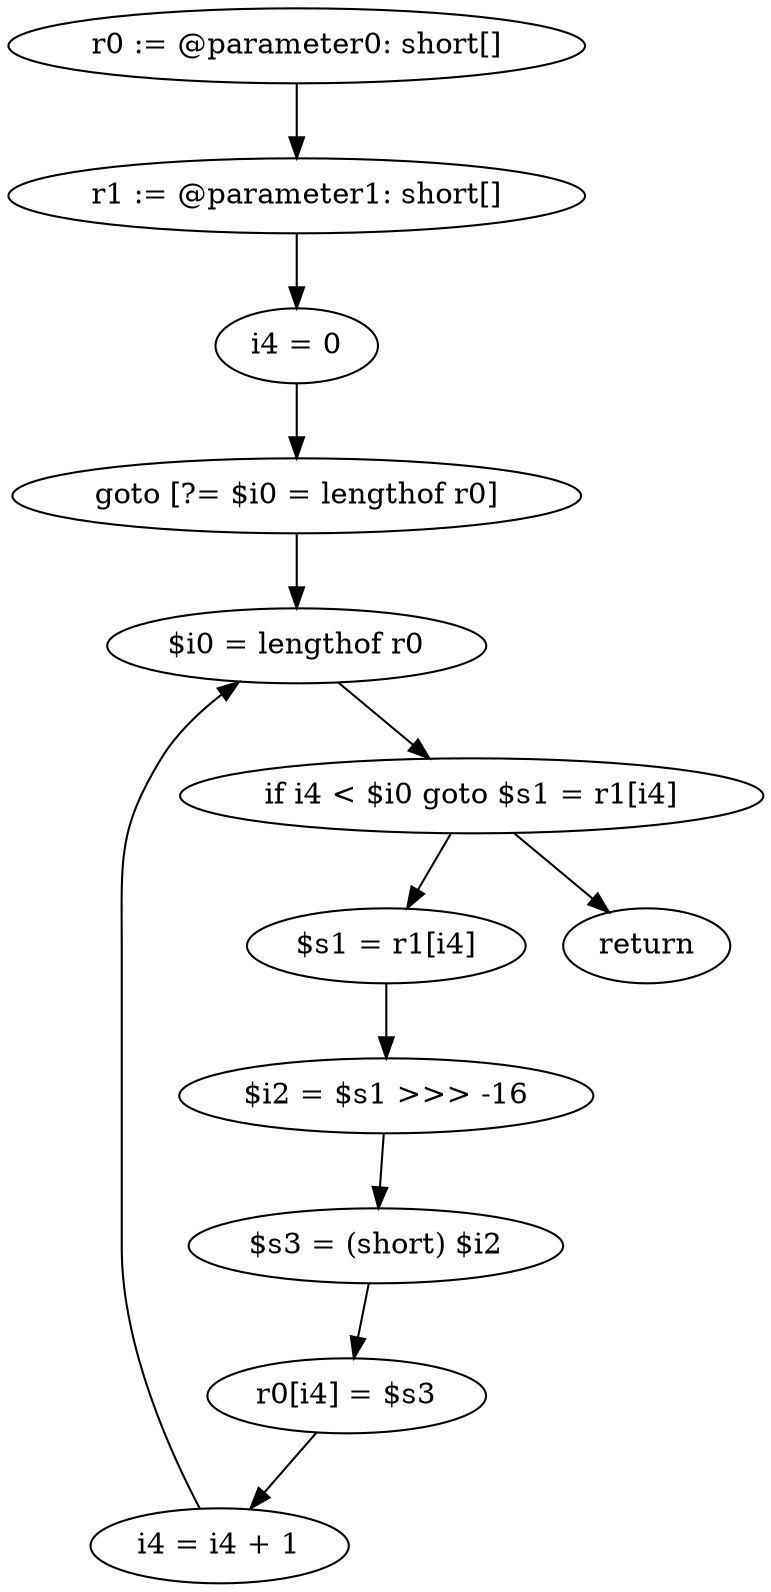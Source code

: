 digraph "unitGraph" {
    "r0 := @parameter0: short[]"
    "r1 := @parameter1: short[]"
    "i4 = 0"
    "goto [?= $i0 = lengthof r0]"
    "$s1 = r1[i4]"
    "$i2 = $s1 >>> -16"
    "$s3 = (short) $i2"
    "r0[i4] = $s3"
    "i4 = i4 + 1"
    "$i0 = lengthof r0"
    "if i4 < $i0 goto $s1 = r1[i4]"
    "return"
    "r0 := @parameter0: short[]"->"r1 := @parameter1: short[]";
    "r1 := @parameter1: short[]"->"i4 = 0";
    "i4 = 0"->"goto [?= $i0 = lengthof r0]";
    "goto [?= $i0 = lengthof r0]"->"$i0 = lengthof r0";
    "$s1 = r1[i4]"->"$i2 = $s1 >>> -16";
    "$i2 = $s1 >>> -16"->"$s3 = (short) $i2";
    "$s3 = (short) $i2"->"r0[i4] = $s3";
    "r0[i4] = $s3"->"i4 = i4 + 1";
    "i4 = i4 + 1"->"$i0 = lengthof r0";
    "$i0 = lengthof r0"->"if i4 < $i0 goto $s1 = r1[i4]";
    "if i4 < $i0 goto $s1 = r1[i4]"->"return";
    "if i4 < $i0 goto $s1 = r1[i4]"->"$s1 = r1[i4]";
}
